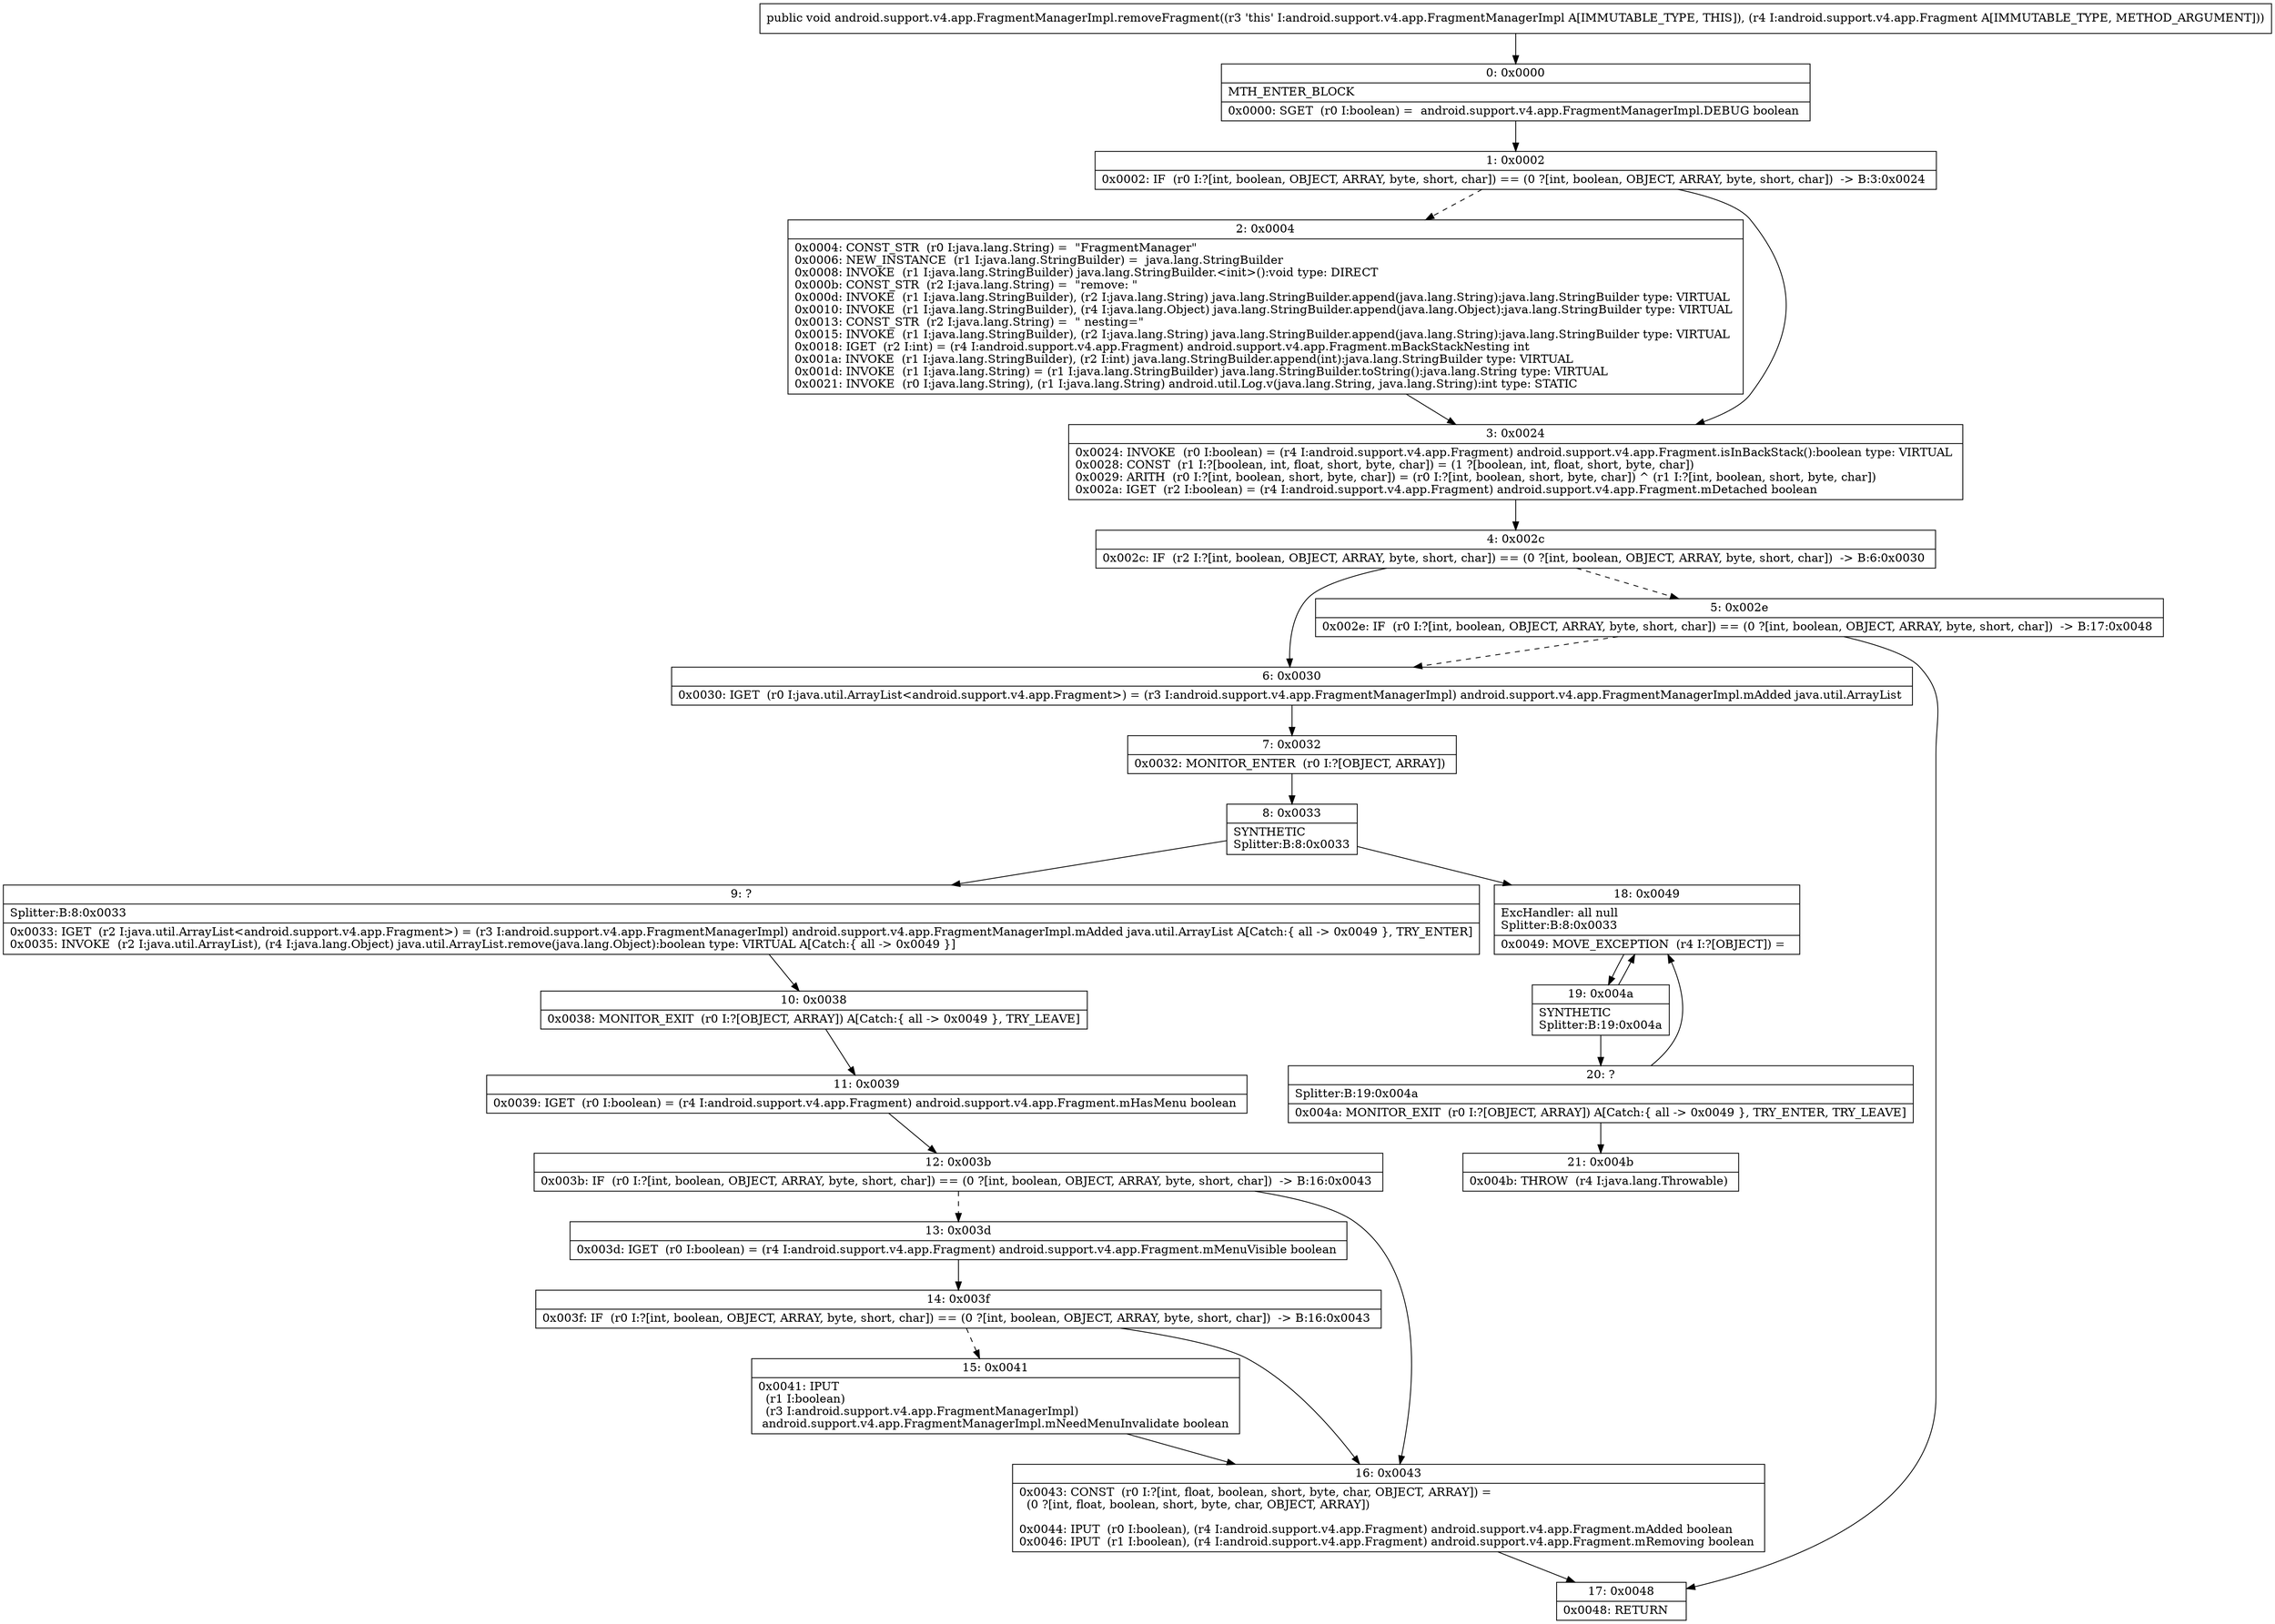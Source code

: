 digraph "CFG forandroid.support.v4.app.FragmentManagerImpl.removeFragment(Landroid\/support\/v4\/app\/Fragment;)V" {
Node_0 [shape=record,label="{0\:\ 0x0000|MTH_ENTER_BLOCK\l|0x0000: SGET  (r0 I:boolean) =  android.support.v4.app.FragmentManagerImpl.DEBUG boolean \l}"];
Node_1 [shape=record,label="{1\:\ 0x0002|0x0002: IF  (r0 I:?[int, boolean, OBJECT, ARRAY, byte, short, char]) == (0 ?[int, boolean, OBJECT, ARRAY, byte, short, char])  \-\> B:3:0x0024 \l}"];
Node_2 [shape=record,label="{2\:\ 0x0004|0x0004: CONST_STR  (r0 I:java.lang.String) =  \"FragmentManager\" \l0x0006: NEW_INSTANCE  (r1 I:java.lang.StringBuilder) =  java.lang.StringBuilder \l0x0008: INVOKE  (r1 I:java.lang.StringBuilder) java.lang.StringBuilder.\<init\>():void type: DIRECT \l0x000b: CONST_STR  (r2 I:java.lang.String) =  \"remove: \" \l0x000d: INVOKE  (r1 I:java.lang.StringBuilder), (r2 I:java.lang.String) java.lang.StringBuilder.append(java.lang.String):java.lang.StringBuilder type: VIRTUAL \l0x0010: INVOKE  (r1 I:java.lang.StringBuilder), (r4 I:java.lang.Object) java.lang.StringBuilder.append(java.lang.Object):java.lang.StringBuilder type: VIRTUAL \l0x0013: CONST_STR  (r2 I:java.lang.String) =  \" nesting=\" \l0x0015: INVOKE  (r1 I:java.lang.StringBuilder), (r2 I:java.lang.String) java.lang.StringBuilder.append(java.lang.String):java.lang.StringBuilder type: VIRTUAL \l0x0018: IGET  (r2 I:int) = (r4 I:android.support.v4.app.Fragment) android.support.v4.app.Fragment.mBackStackNesting int \l0x001a: INVOKE  (r1 I:java.lang.StringBuilder), (r2 I:int) java.lang.StringBuilder.append(int):java.lang.StringBuilder type: VIRTUAL \l0x001d: INVOKE  (r1 I:java.lang.String) = (r1 I:java.lang.StringBuilder) java.lang.StringBuilder.toString():java.lang.String type: VIRTUAL \l0x0021: INVOKE  (r0 I:java.lang.String), (r1 I:java.lang.String) android.util.Log.v(java.lang.String, java.lang.String):int type: STATIC \l}"];
Node_3 [shape=record,label="{3\:\ 0x0024|0x0024: INVOKE  (r0 I:boolean) = (r4 I:android.support.v4.app.Fragment) android.support.v4.app.Fragment.isInBackStack():boolean type: VIRTUAL \l0x0028: CONST  (r1 I:?[boolean, int, float, short, byte, char]) = (1 ?[boolean, int, float, short, byte, char]) \l0x0029: ARITH  (r0 I:?[int, boolean, short, byte, char]) = (r0 I:?[int, boolean, short, byte, char]) ^ (r1 I:?[int, boolean, short, byte, char]) \l0x002a: IGET  (r2 I:boolean) = (r4 I:android.support.v4.app.Fragment) android.support.v4.app.Fragment.mDetached boolean \l}"];
Node_4 [shape=record,label="{4\:\ 0x002c|0x002c: IF  (r2 I:?[int, boolean, OBJECT, ARRAY, byte, short, char]) == (0 ?[int, boolean, OBJECT, ARRAY, byte, short, char])  \-\> B:6:0x0030 \l}"];
Node_5 [shape=record,label="{5\:\ 0x002e|0x002e: IF  (r0 I:?[int, boolean, OBJECT, ARRAY, byte, short, char]) == (0 ?[int, boolean, OBJECT, ARRAY, byte, short, char])  \-\> B:17:0x0048 \l}"];
Node_6 [shape=record,label="{6\:\ 0x0030|0x0030: IGET  (r0 I:java.util.ArrayList\<android.support.v4.app.Fragment\>) = (r3 I:android.support.v4.app.FragmentManagerImpl) android.support.v4.app.FragmentManagerImpl.mAdded java.util.ArrayList \l}"];
Node_7 [shape=record,label="{7\:\ 0x0032|0x0032: MONITOR_ENTER  (r0 I:?[OBJECT, ARRAY]) \l}"];
Node_8 [shape=record,label="{8\:\ 0x0033|SYNTHETIC\lSplitter:B:8:0x0033\l}"];
Node_9 [shape=record,label="{9\:\ ?|Splitter:B:8:0x0033\l|0x0033: IGET  (r2 I:java.util.ArrayList\<android.support.v4.app.Fragment\>) = (r3 I:android.support.v4.app.FragmentManagerImpl) android.support.v4.app.FragmentManagerImpl.mAdded java.util.ArrayList A[Catch:\{ all \-\> 0x0049 \}, TRY_ENTER]\l0x0035: INVOKE  (r2 I:java.util.ArrayList), (r4 I:java.lang.Object) java.util.ArrayList.remove(java.lang.Object):boolean type: VIRTUAL A[Catch:\{ all \-\> 0x0049 \}]\l}"];
Node_10 [shape=record,label="{10\:\ 0x0038|0x0038: MONITOR_EXIT  (r0 I:?[OBJECT, ARRAY]) A[Catch:\{ all \-\> 0x0049 \}, TRY_LEAVE]\l}"];
Node_11 [shape=record,label="{11\:\ 0x0039|0x0039: IGET  (r0 I:boolean) = (r4 I:android.support.v4.app.Fragment) android.support.v4.app.Fragment.mHasMenu boolean \l}"];
Node_12 [shape=record,label="{12\:\ 0x003b|0x003b: IF  (r0 I:?[int, boolean, OBJECT, ARRAY, byte, short, char]) == (0 ?[int, boolean, OBJECT, ARRAY, byte, short, char])  \-\> B:16:0x0043 \l}"];
Node_13 [shape=record,label="{13\:\ 0x003d|0x003d: IGET  (r0 I:boolean) = (r4 I:android.support.v4.app.Fragment) android.support.v4.app.Fragment.mMenuVisible boolean \l}"];
Node_14 [shape=record,label="{14\:\ 0x003f|0x003f: IF  (r0 I:?[int, boolean, OBJECT, ARRAY, byte, short, char]) == (0 ?[int, boolean, OBJECT, ARRAY, byte, short, char])  \-\> B:16:0x0043 \l}"];
Node_15 [shape=record,label="{15\:\ 0x0041|0x0041: IPUT  \l  (r1 I:boolean)\l  (r3 I:android.support.v4.app.FragmentManagerImpl)\l android.support.v4.app.FragmentManagerImpl.mNeedMenuInvalidate boolean \l}"];
Node_16 [shape=record,label="{16\:\ 0x0043|0x0043: CONST  (r0 I:?[int, float, boolean, short, byte, char, OBJECT, ARRAY]) = \l  (0 ?[int, float, boolean, short, byte, char, OBJECT, ARRAY])\l \l0x0044: IPUT  (r0 I:boolean), (r4 I:android.support.v4.app.Fragment) android.support.v4.app.Fragment.mAdded boolean \l0x0046: IPUT  (r1 I:boolean), (r4 I:android.support.v4.app.Fragment) android.support.v4.app.Fragment.mRemoving boolean \l}"];
Node_17 [shape=record,label="{17\:\ 0x0048|0x0048: RETURN   \l}"];
Node_18 [shape=record,label="{18\:\ 0x0049|ExcHandler: all null\lSplitter:B:8:0x0033\l|0x0049: MOVE_EXCEPTION  (r4 I:?[OBJECT]) =  \l}"];
Node_19 [shape=record,label="{19\:\ 0x004a|SYNTHETIC\lSplitter:B:19:0x004a\l}"];
Node_20 [shape=record,label="{20\:\ ?|Splitter:B:19:0x004a\l|0x004a: MONITOR_EXIT  (r0 I:?[OBJECT, ARRAY]) A[Catch:\{ all \-\> 0x0049 \}, TRY_ENTER, TRY_LEAVE]\l}"];
Node_21 [shape=record,label="{21\:\ 0x004b|0x004b: THROW  (r4 I:java.lang.Throwable) \l}"];
MethodNode[shape=record,label="{public void android.support.v4.app.FragmentManagerImpl.removeFragment((r3 'this' I:android.support.v4.app.FragmentManagerImpl A[IMMUTABLE_TYPE, THIS]), (r4 I:android.support.v4.app.Fragment A[IMMUTABLE_TYPE, METHOD_ARGUMENT])) }"];
MethodNode -> Node_0;
Node_0 -> Node_1;
Node_1 -> Node_2[style=dashed];
Node_1 -> Node_3;
Node_2 -> Node_3;
Node_3 -> Node_4;
Node_4 -> Node_5[style=dashed];
Node_4 -> Node_6;
Node_5 -> Node_6[style=dashed];
Node_5 -> Node_17;
Node_6 -> Node_7;
Node_7 -> Node_8;
Node_8 -> Node_9;
Node_8 -> Node_18;
Node_9 -> Node_10;
Node_10 -> Node_11;
Node_11 -> Node_12;
Node_12 -> Node_13[style=dashed];
Node_12 -> Node_16;
Node_13 -> Node_14;
Node_14 -> Node_15[style=dashed];
Node_14 -> Node_16;
Node_15 -> Node_16;
Node_16 -> Node_17;
Node_18 -> Node_19;
Node_19 -> Node_20;
Node_19 -> Node_18;
Node_20 -> Node_21;
Node_20 -> Node_18;
}

